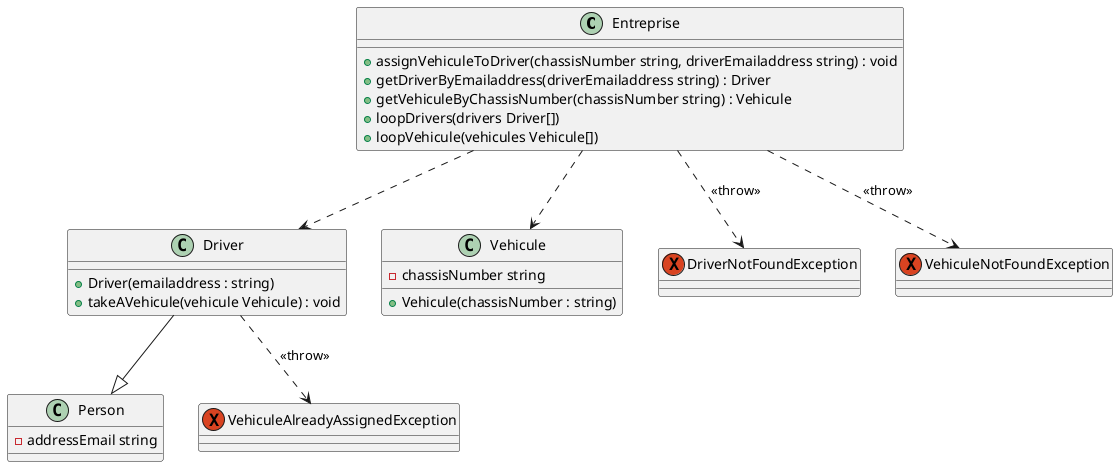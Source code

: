 @startuml
class Entreprise
class Driver
class Person
class Vehicule
exception DriverNotFoundException 
exception VehiculeNotFoundException
exception VehiculeAlreadyAssignedException

Entreprise : +assignVehiculeToDriver(chassisNumber string, driverEmailaddress string) : void
Entreprise : +getDriverByEmailaddress(driverEmailaddress string) : Driver
Entreprise : +getVehiculeByChassisNumber(chassisNumber string) : Vehicule
Entreprise : +loopDrivers(drivers Driver[])
Entreprise : +loopVehicule(vehicules Vehicule[])

Driver : +Driver(emailaddress : string) 
Driver : +takeAVehicule(vehicule Vehicule) : void

Person : - addressEmail string

Vehicule : +Vehicule(chassisNumber : string)
Vehicule : - chassisNumber string 


Entreprise ..> Driver
Entreprise ..> Vehicule
Driver --|> Person
Entreprise ..> DriverNotFoundException : << throw >>
Entreprise ..> VehiculeNotFoundException : << throw >>
Driver ..> VehiculeAlreadyAssignedException : << throw >>

@enduml